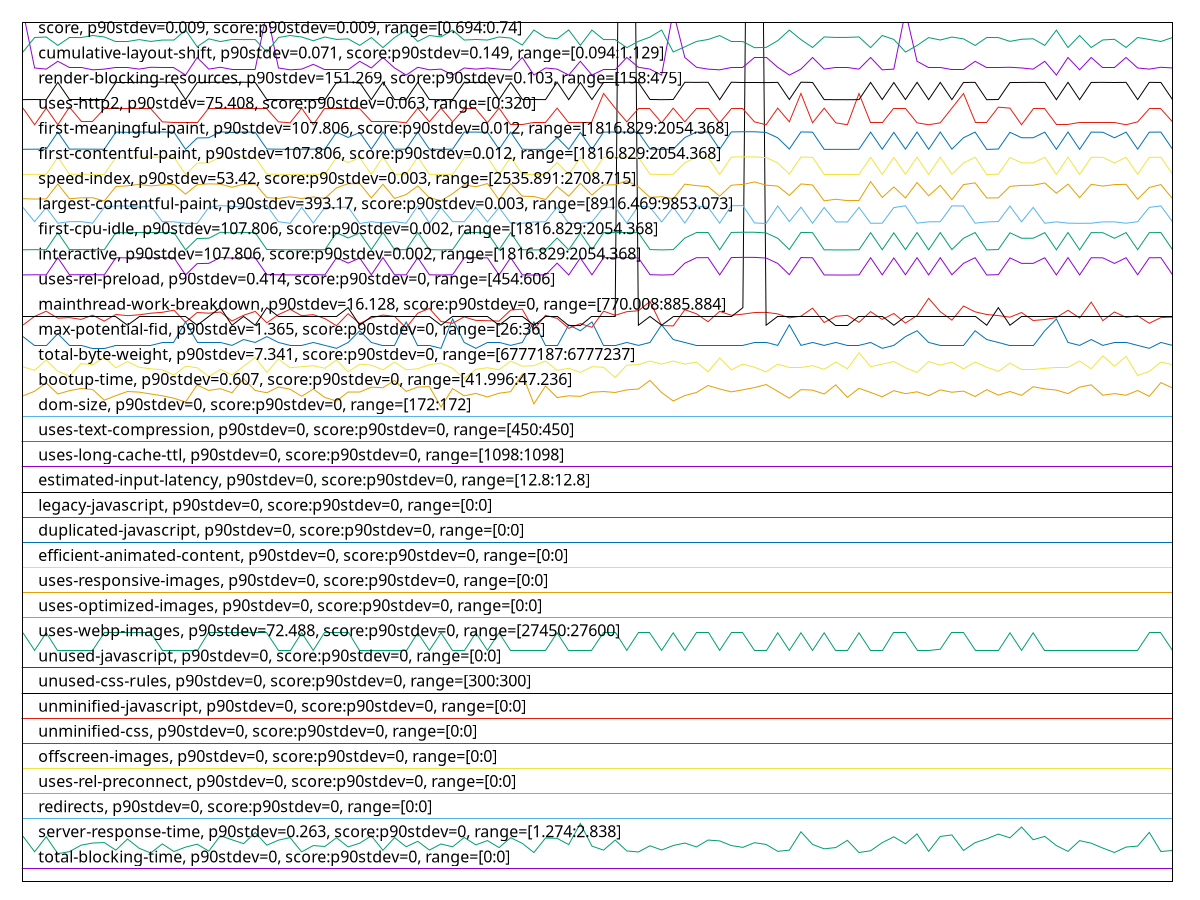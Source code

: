 reset

$totalBlockingTimeP90Stdev0ScoreP90Stdev0Range00 <<EOF
0 0.5
1 0.5
2 0.5
3 0.5
4 0.5
5 0.5
6 0.5
7 0.5
8 0.5
9 0.5
10 0.5
11 0.5
12 0.5
13 0.5
14 0.5
15 0.5
16 0.5
17 0.5
18 0.5
19 0.5
20 0.5
21 0.5
22 0.5
23 0.5
24 0.5
25 0.5
26 0.5
27 0.5
28 0.5
29 0.5
30 0.5
31 0.5
32 0.5
33 0.5
34 0.5
35 0.5
36 0.5
37 0.5
38 0.5
39 0.5
40 0.5
41 0.5
42 0.5
43 0.5
44 0.5
45 0.5
46 0.5
47 0.5
48 0.5
49 0.5
50 0.5
51 0.5
52 0.5
53 0.5
54 0.5
55 0.5
56 0.5
57 0.5
58 0.5
59 0.5
60 0.5
61 0.5
62 0.5
63 0.5
64 0.5
65 0.5
66 0.5
67 0.5
68 0.5
69 0.5
70 0.5
71 0.5
72 0.5
73 0.5
74 0.5
75 0.5
76 0.5
77 0.5
78 0.5
79 0.5
80 0.5
81 0.5
82 0.5
83 0.5
84 0.5
85 0.5
86 0.5
87 0.5
88 0.5
89 0.5
90 0.5
91 0.5
92 0.5
93 0.5
94 0.5
95 0.5
96 0.5
97 0.5
98 0.5
99 0.5
EOF

$serverResponseTimeP90Stdev0263ScoreP90Stdev0Range12742838 <<EOF
0 1.8014149286498353
1 1.1836322722283206
2 1.7806684961580679
3 1.106793633369923
4 1.1882425905598244
5 1.4448836443468716
6 1.5317113062568606
7 1.549384193194292
8 1.2481767288693744
9 1.6923040614709113
10 1.3242469813391877
11 1.1344555433589463
12 1.4963655323819978
13 1.1928529088913282
14 1.3680450054884743
15 1.4856081229418223
16 1.2097574094401755
17 1.8236981339187706
18 1.6600318331503843
19 1.5071229418221737
20 1.9481767288693745
21 1.4441152579582877
22 1.6462008781558726
23 1.747627881448957
24 1.1782535675082326
25 1.430284302963776
26 1.3941701427003295
27 1.7422491767288695
28 1.377265642151482
29 1.5247958287596048
30 1.8198562019758509
31 1.2412612513721186
32 1.7460911086717892
33 1.3834127332601536
34 1.6000976948408343
35 1.2512502744237102
36 1.4940603732162459
37 1.37880241492865
38 1.753006586169045
39 1.4571778265642152
40 1.6285279912184412
41 1.3503721185510429
42 1.7430175631174534
43 1.5186487376509332
44 1.1528968166849614
45 1.7307233809001097
46 1.7176608122941823
47 1.4694720087815585
48 2.3085499451152582
49 1.408001097694841
50 1.2497135016465422
51 1.6492744237102084
52 1.2174412733260154
53 1.1751800219538968
54 1.4226004390779363
55 1.253555433589462
56 1.431821075740944
57 1.5309429198682767
58 1.375728869374314
59 1.650042810098793
60 1.6154654226125138
61 1.4302843029637762
62 1.3588243688254666
63 1.5447738748627884
64 1.4748507135016466
65 1.201305159165752
66 1.2458715697036225
67 1.9804489571899013
68 1.4763874862788149
69 1.3004270032930845
70 1.3511405049396268
71 1.6385170142700332
72 1.1528968166849616
73 1.224356750823271
74 1.5470790340285403
75 1.7783633369923164
76 1.501744237102086
77 1.8959264544456644
78 1.199
79 1.79449945115258
80 1.8528968166849613
81 1.2343457738748627
82 1.54707903402854
83 1.6992195389681668
84 1.8882425905598244
85 1.7376388583973654
86 2.1694720087815593
87 1.6615686059275523
88 1.7968046103183313
89 1.4287475301866082
90 1.199
91 1.6269912184412734
92 1.524795828759605
93 1.3303940724478596
94 1.1552019758507135
95 1.3703501646542262
96 1.409537870472009
97 1.9550922063666303
98 1.1928529088913282
99 1.2358825466520307
EOF

$redirectsP90Stdev0ScoreP90Stdev0Range00 <<EOF
0 2.5
1 2.5
2 2.5
3 2.5
4 2.5
5 2.5
6 2.5
7 2.5
8 2.5
9 2.5
10 2.5
11 2.5
12 2.5
13 2.5
14 2.5
15 2.5
16 2.5
17 2.5
18 2.5
19 2.5
20 2.5
21 2.5
22 2.5
23 2.5
24 2.5
25 2.5
26 2.5
27 2.5
28 2.5
29 2.5
30 2.5
31 2.5
32 2.5
33 2.5
34 2.5
35 2.5
36 2.5
37 2.5
38 2.5
39 2.5
40 2.5
41 2.5
42 2.5
43 2.5
44 2.5
45 2.5
46 2.5
47 2.5
48 2.5
49 2.5
50 2.5
51 2.5
52 2.5
53 2.5
54 2.5
55 2.5
56 2.5
57 2.5
58 2.5
59 2.5
60 2.5
61 2.5
62 2.5
63 2.5
64 2.5
65 2.5
66 2.5
67 2.5
68 2.5
69 2.5
70 2.5
71 2.5
72 2.5
73 2.5
74 2.5
75 2.5
76 2.5
77 2.5
78 2.5
79 2.5
80 2.5
81 2.5
82 2.5
83 2.5
84 2.5
85 2.5
86 2.5
87 2.5
88 2.5
89 2.5
90 2.5
91 2.5
92 2.5
93 2.5
94 2.5
95 2.5
96 2.5
97 2.5
98 2.5
99 2.5
EOF

$usesRelPreconnectP90Stdev0ScoreP90Stdev0Range00 <<EOF
0 3.5
1 3.5
2 3.5
3 3.5
4 3.5
5 3.5
6 3.5
7 3.5
8 3.5
9 3.5
10 3.5
11 3.5
12 3.5
13 3.5
14 3.5
15 3.5
16 3.5
17 3.5
18 3.5
19 3.5
20 3.5
21 3.5
22 3.5
23 3.5
24 3.5
25 3.5
26 3.5
27 3.5
28 3.5
29 3.5
30 3.5
31 3.5
32 3.5
33 3.5
34 3.5
35 3.5
36 3.5
37 3.5
38 3.5
39 3.5
40 3.5
41 3.5
42 3.5
43 3.5
44 3.5
45 3.5
46 3.5
47 3.5
48 3.5
49 3.5
50 3.5
51 3.5
52 3.5
53 3.5
54 3.5
55 3.5
56 3.5
57 3.5
58 3.5
59 3.5
60 3.5
61 3.5
62 3.5
63 3.5
64 3.5
65 3.5
66 3.5
67 3.5
68 3.5
69 3.5
70 3.5
71 3.5
72 3.5
73 3.5
74 3.5
75 3.5
76 3.5
77 3.5
78 3.5
79 3.5
80 3.5
81 3.5
82 3.5
83 3.5
84 3.5
85 3.5
86 3.5
87 3.5
88 3.5
89 3.5
90 3.5
91 3.5
92 3.5
93 3.5
94 3.5
95 3.5
96 3.5
97 3.5
98 3.5
99 3.5
EOF

$offscreenImagesP90Stdev0ScoreP90Stdev0Range00 <<EOF
0 4.5
1 4.5
2 4.5
3 4.5
4 4.5
5 4.5
6 4.5
7 4.5
8 4.5
9 4.5
10 4.5
11 4.5
12 4.5
13 4.5
14 4.5
15 4.5
16 4.5
17 4.5
18 4.5
19 4.5
20 4.5
21 4.5
22 4.5
23 4.5
24 4.5
25 4.5
26 4.5
27 4.5
28 4.5
29 4.5
30 4.5
31 4.5
32 4.5
33 4.5
34 4.5
35 4.5
36 4.5
37 4.5
38 4.5
39 4.5
40 4.5
41 4.5
42 4.5
43 4.5
44 4.5
45 4.5
46 4.5
47 4.5
48 4.5
49 4.5
50 4.5
51 4.5
52 4.5
53 4.5
54 4.5
55 4.5
56 4.5
57 4.5
58 4.5
59 4.5
60 4.5
61 4.5
62 4.5
63 4.5
64 4.5
65 4.5
66 4.5
67 4.5
68 4.5
69 4.5
70 4.5
71 4.5
72 4.5
73 4.5
74 4.5
75 4.5
76 4.5
77 4.5
78 4.5
79 4.5
80 4.5
81 4.5
82 4.5
83 4.5
84 4.5
85 4.5
86 4.5
87 4.5
88 4.5
89 4.5
90 4.5
91 4.5
92 4.5
93 4.5
94 4.5
95 4.5
96 4.5
97 4.5
98 4.5
99 4.5
EOF

$unminifiedCssP90Stdev0ScoreP90Stdev0Range00 <<EOF
0 5.5
1 5.5
2 5.5
3 5.5
4 5.5
5 5.5
6 5.5
7 5.5
8 5.5
9 5.5
10 5.5
11 5.5
12 5.5
13 5.5
14 5.5
15 5.5
16 5.5
17 5.5
18 5.5
19 5.5
20 5.5
21 5.5
22 5.5
23 5.5
24 5.5
25 5.5
26 5.5
27 5.5
28 5.5
29 5.5
30 5.5
31 5.5
32 5.5
33 5.5
34 5.5
35 5.5
36 5.5
37 5.5
38 5.5
39 5.5
40 5.5
41 5.5
42 5.5
43 5.5
44 5.5
45 5.5
46 5.5
47 5.5
48 5.5
49 5.5
50 5.5
51 5.5
52 5.5
53 5.5
54 5.5
55 5.5
56 5.5
57 5.5
58 5.5
59 5.5
60 5.5
61 5.5
62 5.5
63 5.5
64 5.5
65 5.5
66 5.5
67 5.5
68 5.5
69 5.5
70 5.5
71 5.5
72 5.5
73 5.5
74 5.5
75 5.5
76 5.5
77 5.5
78 5.5
79 5.5
80 5.5
81 5.5
82 5.5
83 5.5
84 5.5
85 5.5
86 5.5
87 5.5
88 5.5
89 5.5
90 5.5
91 5.5
92 5.5
93 5.5
94 5.5
95 5.5
96 5.5
97 5.5
98 5.5
99 5.5
EOF

$unminifiedJavascriptP90Stdev0ScoreP90Stdev0Range00 <<EOF
0 6.5
1 6.5
2 6.5
3 6.5
4 6.5
5 6.5
6 6.5
7 6.5
8 6.5
9 6.5
10 6.5
11 6.5
12 6.5
13 6.5
14 6.5
15 6.5
16 6.5
17 6.5
18 6.5
19 6.5
20 6.5
21 6.5
22 6.5
23 6.5
24 6.5
25 6.5
26 6.5
27 6.5
28 6.5
29 6.5
30 6.5
31 6.5
32 6.5
33 6.5
34 6.5
35 6.5
36 6.5
37 6.5
38 6.5
39 6.5
40 6.5
41 6.5
42 6.5
43 6.5
44 6.5
45 6.5
46 6.5
47 6.5
48 6.5
49 6.5
50 6.5
51 6.5
52 6.5
53 6.5
54 6.5
55 6.5
56 6.5
57 6.5
58 6.5
59 6.5
60 6.5
61 6.5
62 6.5
63 6.5
64 6.5
65 6.5
66 6.5
67 6.5
68 6.5
69 6.5
70 6.5
71 6.5
72 6.5
73 6.5
74 6.5
75 6.5
76 6.5
77 6.5
78 6.5
79 6.5
80 6.5
81 6.5
82 6.5
83 6.5
84 6.5
85 6.5
86 6.5
87 6.5
88 6.5
89 6.5
90 6.5
91 6.5
92 6.5
93 6.5
94 6.5
95 6.5
96 6.5
97 6.5
98 6.5
99 6.5
EOF

$unusedCssRulesP90Stdev0ScoreP90Stdev0Range300300 <<EOF
0 7.5
1 7.5
2 7.5
3 7.5
4 7.5
5 7.5
6 7.5
7 7.5
8 7.5
9 7.5
10 7.5
11 7.5
12 7.5
13 7.5
14 7.5
15 7.5
16 7.5
17 7.5
18 7.5
19 7.5
20 7.5
21 7.5
22 7.5
23 7.5
24 7.5
25 7.5
26 7.5
27 7.5
28 7.5
29 7.5
30 7.5
31 7.5
32 7.5
33 7.5
34 7.5
35 7.5
36 7.5
37 7.5
38 7.5
39 7.5
40 7.5
41 7.5
42 7.5
43 7.5
44 7.5
45 7.5
46 7.5
47 7.5
48 7.5
49 7.5
50 7.5
51 7.5
52 7.5
53 7.5
54 7.5
55 7.5
56 7.5
57 7.5
58 7.5
59 7.5
60 7.5
61 7.5
62 7.5
63 7.5
64 7.5
65 7.5
66 7.5
67 7.5
68 7.5
69 7.5
70 7.5
71 7.5
72 7.5
73 7.5
74 7.5
75 7.5
76 7.5
77 7.5
78 7.5
79 7.5
80 7.5
81 7.5
82 7.5
83 7.5
84 7.5
85 7.5
86 7.5
87 7.5
88 7.5
89 7.5
90 7.5
91 7.5
92 7.5
93 7.5
94 7.5
95 7.5
96 7.5
97 7.5
98 7.5
99 7.5
EOF

$unusedJavascriptP90Stdev0ScoreP90Stdev0Range00 <<EOF
0 8.5
1 8.5
2 8.5
3 8.5
4 8.5
5 8.5
6 8.5
7 8.5
8 8.5
9 8.5
10 8.5
11 8.5
12 8.5
13 8.5
14 8.5
15 8.5
16 8.5
17 8.5
18 8.5
19 8.5
20 8.5
21 8.5
22 8.5
23 8.5
24 8.5
25 8.5
26 8.5
27 8.5
28 8.5
29 8.5
30 8.5
31 8.5
32 8.5
33 8.5
34 8.5
35 8.5
36 8.5
37 8.5
38 8.5
39 8.5
40 8.5
41 8.5
42 8.5
43 8.5
44 8.5
45 8.5
46 8.5
47 8.5
48 8.5
49 8.5
50 8.5
51 8.5
52 8.5
53 8.5
54 8.5
55 8.5
56 8.5
57 8.5
58 8.5
59 8.5
60 8.5
61 8.5
62 8.5
63 8.5
64 8.5
65 8.5
66 8.5
67 8.5
68 8.5
69 8.5
70 8.5
71 8.5
72 8.5
73 8.5
74 8.5
75 8.5
76 8.5
77 8.5
78 8.5
79 8.5
80 8.5
81 8.5
82 8.5
83 8.5
84 8.5
85 8.5
86 8.5
87 8.5
88 8.5
89 8.5
90 8.5
91 8.5
92 8.5
93 8.5
94 8.5
95 8.5
96 8.5
97 8.5
98 8.5
99 8.5
EOF

$usesWebpImagesP90Stdev72488ScoreP90Stdev0Range2745027600 <<EOF
0 9.898533333333347
1 9.198533333333359
2 9.898533333333347
3 9.198533333333359
4 9.198533333333359
5 9.198533333333359
6 9.198533333333359
7 9.898533333333347
8 9.898533333333347
9 9.898533333333347
10 9.898533333333347
11 9.898533333333347
12 9.198533333333359
13 9.198533333333359
14 9.198533333333359
15 9.198533333333359
16 9.898533333333347
17 9.898533333333347
18 9.898533333333347
19 9.898533333333347
20 9.898533333333347
21 9.898533333333347
22 9.198533333333359
23 9.198533333333359
24 9.898533333333347
25 9.198533333333359
26 9.898533333333347
27 9.898533333333347
28 9.898533333333347
29 9.198533333333359
30 9.198533333333359
31 9.198533333333359
32 9.198533333333359
33 9.198533333333359
34 9.898533333333347
35 9.198533333333359
36 9.898533333333347
37 9.198533333333359
38 9.198533333333359
39 9.898533333333347
40 9.198533333333359
41 9.898533333333347
42 9.198533333333359
43 9.198533333333359
44 9.198533333333359
45 9.198533333333359
46 9.898533333333347
47 9.198533333333359
48 9.198533333333359
49 9.198533333333359
50 9.898533333333347
51 9.898533333333347
52 9.198533333333359
53 9.898533333333347
54 9.898533333333347
55 9.198533333333359
56 9.898533333333347
57 9.198533333333359
58 9.898533333333347
59 9.898533333333347
60 9.198533333333359
61 9.898533333333347
62 9.898533333333347
63 9.198533333333359
64 9.198533333333359
65 9.898533333333347
66 9.198533333333359
67 9.898533333333347
68 9.198533333333359
69 9.898533333333347
70 9.198533333333359
71 9.198533333333359
72 9.898533333333347
73 9.198533333333359
74 9.198533333333359
75 9.898533333333347
76 9.898533333333347
77 9.198533333333359
78 9.198533333333359
79 9.245200000000011
80 9.898533333333347
81 9.898533333333347
82 9.198533333333359
83 9.198533333333359
84 9.198533333333359
85 9.898533333333347
86 9.198533333333359
87 9.898533333333347
88 9.198533333333359
89 9.198533333333359
90 9.198533333333359
91 9.198533333333359
92 9.198533333333359
93 9.198533333333359
94 9.198533333333359
95 9.198533333333359
96 9.198533333333359
97 9.898533333333347
98 9.898533333333347
99 9.198533333333359
EOF

$usesOptimizedImagesP90Stdev0ScoreP90Stdev0Range00 <<EOF
0 10.5
1 10.5
2 10.5
3 10.5
4 10.5
5 10.5
6 10.5
7 10.5
8 10.5
9 10.5
10 10.5
11 10.5
12 10.5
13 10.5
14 10.5
15 10.5
16 10.5
17 10.5
18 10.5
19 10.5
20 10.5
21 10.5
22 10.5
23 10.5
24 10.5
25 10.5
26 10.5
27 10.5
28 10.5
29 10.5
30 10.5
31 10.5
32 10.5
33 10.5
34 10.5
35 10.5
36 10.5
37 10.5
38 10.5
39 10.5
40 10.5
41 10.5
42 10.5
43 10.5
44 10.5
45 10.5
46 10.5
47 10.5
48 10.5
49 10.5
50 10.5
51 10.5
52 10.5
53 10.5
54 10.5
55 10.5
56 10.5
57 10.5
58 10.5
59 10.5
60 10.5
61 10.5
62 10.5
63 10.5
64 10.5
65 10.5
66 10.5
67 10.5
68 10.5
69 10.5
70 10.5
71 10.5
72 10.5
73 10.5
74 10.5
75 10.5
76 10.5
77 10.5
78 10.5
79 10.5
80 10.5
81 10.5
82 10.5
83 10.5
84 10.5
85 10.5
86 10.5
87 10.5
88 10.5
89 10.5
90 10.5
91 10.5
92 10.5
93 10.5
94 10.5
95 10.5
96 10.5
97 10.5
98 10.5
99 10.5
EOF

$usesResponsiveImagesP90Stdev0ScoreP90Stdev0Range00 <<EOF
0 11.5
1 11.5
2 11.5
3 11.5
4 11.5
5 11.5
6 11.5
7 11.5
8 11.5
9 11.5
10 11.5
11 11.5
12 11.5
13 11.5
14 11.5
15 11.5
16 11.5
17 11.5
18 11.5
19 11.5
20 11.5
21 11.5
22 11.5
23 11.5
24 11.5
25 11.5
26 11.5
27 11.5
28 11.5
29 11.5
30 11.5
31 11.5
32 11.5
33 11.5
34 11.5
35 11.5
36 11.5
37 11.5
38 11.5
39 11.5
40 11.5
41 11.5
42 11.5
43 11.5
44 11.5
45 11.5
46 11.5
47 11.5
48 11.5
49 11.5
50 11.5
51 11.5
52 11.5
53 11.5
54 11.5
55 11.5
56 11.5
57 11.5
58 11.5
59 11.5
60 11.5
61 11.5
62 11.5
63 11.5
64 11.5
65 11.5
66 11.5
67 11.5
68 11.5
69 11.5
70 11.5
71 11.5
72 11.5
73 11.5
74 11.5
75 11.5
76 11.5
77 11.5
78 11.5
79 11.5
80 11.5
81 11.5
82 11.5
83 11.5
84 11.5
85 11.5
86 11.5
87 11.5
88 11.5
89 11.5
90 11.5
91 11.5
92 11.5
93 11.5
94 11.5
95 11.5
96 11.5
97 11.5
98 11.5
99 11.5
EOF

$efficientAnimatedContentP90Stdev0ScoreP90Stdev0Range00 <<EOF
0 12.5
1 12.5
2 12.5
3 12.5
4 12.5
5 12.5
6 12.5
7 12.5
8 12.5
9 12.5
10 12.5
11 12.5
12 12.5
13 12.5
14 12.5
15 12.5
16 12.5
17 12.5
18 12.5
19 12.5
20 12.5
21 12.5
22 12.5
23 12.5
24 12.5
25 12.5
26 12.5
27 12.5
28 12.5
29 12.5
30 12.5
31 12.5
32 12.5
33 12.5
34 12.5
35 12.5
36 12.5
37 12.5
38 12.5
39 12.5
40 12.5
41 12.5
42 12.5
43 12.5
44 12.5
45 12.5
46 12.5
47 12.5
48 12.5
49 12.5
50 12.5
51 12.5
52 12.5
53 12.5
54 12.5
55 12.5
56 12.5
57 12.5
58 12.5
59 12.5
60 12.5
61 12.5
62 12.5
63 12.5
64 12.5
65 12.5
66 12.5
67 12.5
68 12.5
69 12.5
70 12.5
71 12.5
72 12.5
73 12.5
74 12.5
75 12.5
76 12.5
77 12.5
78 12.5
79 12.5
80 12.5
81 12.5
82 12.5
83 12.5
84 12.5
85 12.5
86 12.5
87 12.5
88 12.5
89 12.5
90 12.5
91 12.5
92 12.5
93 12.5
94 12.5
95 12.5
96 12.5
97 12.5
98 12.5
99 12.5
EOF

$duplicatedJavascriptP90Stdev0ScoreP90Stdev0Range00 <<EOF
0 13.5
1 13.5
2 13.5
3 13.5
4 13.5
5 13.5
6 13.5
7 13.5
8 13.5
9 13.5
10 13.5
11 13.5
12 13.5
13 13.5
14 13.5
15 13.5
16 13.5
17 13.5
18 13.5
19 13.5
20 13.5
21 13.5
22 13.5
23 13.5
24 13.5
25 13.5
26 13.5
27 13.5
28 13.5
29 13.5
30 13.5
31 13.5
32 13.5
33 13.5
34 13.5
35 13.5
36 13.5
37 13.5
38 13.5
39 13.5
40 13.5
41 13.5
42 13.5
43 13.5
44 13.5
45 13.5
46 13.5
47 13.5
48 13.5
49 13.5
50 13.5
51 13.5
52 13.5
53 13.5
54 13.5
55 13.5
56 13.5
57 13.5
58 13.5
59 13.5
60 13.5
61 13.5
62 13.5
63 13.5
64 13.5
65 13.5
66 13.5
67 13.5
68 13.5
69 13.5
70 13.5
71 13.5
72 13.5
73 13.5
74 13.5
75 13.5
76 13.5
77 13.5
78 13.5
79 13.5
80 13.5
81 13.5
82 13.5
83 13.5
84 13.5
85 13.5
86 13.5
87 13.5
88 13.5
89 13.5
90 13.5
91 13.5
92 13.5
93 13.5
94 13.5
95 13.5
96 13.5
97 13.5
98 13.5
99 13.5
EOF

$legacyJavascriptP90Stdev0ScoreP90Stdev0Range00 <<EOF
0 14.5
1 14.5
2 14.5
3 14.5
4 14.5
5 14.5
6 14.5
7 14.5
8 14.5
9 14.5
10 14.5
11 14.5
12 14.5
13 14.5
14 14.5
15 14.5
16 14.5
17 14.5
18 14.5
19 14.5
20 14.5
21 14.5
22 14.5
23 14.5
24 14.5
25 14.5
26 14.5
27 14.5
28 14.5
29 14.5
30 14.5
31 14.5
32 14.5
33 14.5
34 14.5
35 14.5
36 14.5
37 14.5
38 14.5
39 14.5
40 14.5
41 14.5
42 14.5
43 14.5
44 14.5
45 14.5
46 14.5
47 14.5
48 14.5
49 14.5
50 14.5
51 14.5
52 14.5
53 14.5
54 14.5
55 14.5
56 14.5
57 14.5
58 14.5
59 14.5
60 14.5
61 14.5
62 14.5
63 14.5
64 14.5
65 14.5
66 14.5
67 14.5
68 14.5
69 14.5
70 14.5
71 14.5
72 14.5
73 14.5
74 14.5
75 14.5
76 14.5
77 14.5
78 14.5
79 14.5
80 14.5
81 14.5
82 14.5
83 14.5
84 14.5
85 14.5
86 14.5
87 14.5
88 14.5
89 14.5
90 14.5
91 14.5
92 14.5
93 14.5
94 14.5
95 14.5
96 14.5
97 14.5
98 14.5
99 14.5
EOF

$estimatedInputLatencyP90Stdev0ScoreP90Stdev0Range128128 <<EOF
0 15.500000000000185
1 15.500000000000185
2 15.500000000000185
3 15.500000000000185
4 15.500000000000185
5 15.500000000000185
6 15.500000000000185
7 15.500000000000185
8 15.500000000000185
9 15.500000000000185
10 15.500000000000185
11 15.500000000000185
12 15.500000000000185
13 15.500000000000185
14 15.500000000000185
15 15.500000000000185
16 15.500000000000185
17 15.500000000000185
18 15.500000000000185
19 15.500000000000185
20 15.500000000000185
21 15.500000000000185
22 15.500000000000185
23 15.500000000000185
24 15.500000000000185
25 15.500000000000185
26 15.500000000000185
27 15.500000000000185
28 15.500000000000185
29 15.500000000000185
30 15.500000000000185
31 15.500000000000185
32 15.500000000000185
33 15.500000000000185
34 15.500000000000185
35 15.500000000000185
36 15.500000000000185
37 15.500000000000185
38 15.500000000000185
39 15.500000000000185
40 15.500000000000185
41 15.500000000000185
42 15.500000000000185
43 15.500000000000185
44 15.500000000000185
45 15.500000000000185
46 15.500000000000185
47 15.500000000000185
48 15.500000000000185
49 15.500000000000185
50 15.500000000000185
51 15.500000000000185
52 15.500000000000185
53 15.500000000000185
54 15.500000000000185
55 15.500000000000185
56 15.500000000000185
57 15.500000000000185
58 15.500000000000185
59 15.500000000000185
60 15.500000000000185
61 15.500000000000185
62 15.500000000000185
63 15.500000000000185
64 15.500000000000185
65 15.500000000000185
66 15.500000000000185
67 15.500000000000185
68 15.500000000000185
69 15.500000000000185
70 15.500000000000185
71 15.500000000000185
72 15.500000000000185
73 15.500000000000185
74 15.500000000000185
75 15.500000000000185
76 15.500000000000185
77 15.500000000000185
78 15.500000000000185
79 15.500000000000185
80 15.500000000000185
81 15.500000000000185
82 15.500000000000185
83 15.500000000000185
84 15.500000000000185
85 15.500000000000185
86 15.500000000000185
87 15.500000000000185
88 15.500000000000185
89 15.500000000000185
90 15.500000000000185
91 15.500000000000185
92 15.500000000000185
93 15.500000000000185
94 15.500000000000185
95 15.500000000000185
96 15.500000000000185
97 15.500000000000185
98 15.500000000000185
99 15.500000000000185
EOF

$usesLongCacheTtlP90Stdev0ScoreP90Stdev0Range10981098 <<EOF
0 16.5
1 16.5
2 16.5
3 16.5
4 16.5
5 16.5
6 16.5
7 16.5
8 16.5
9 16.5
10 16.5
11 16.5
12 16.5
13 16.5
14 16.5
15 16.5
16 16.5
17 16.5
18 16.5
19 16.5
20 16.5
21 16.5
22 16.5
23 16.5
24 16.5
25 16.5
26 16.5
27 16.5
28 16.5
29 16.5
30 16.5
31 16.5
32 16.5
33 16.5
34 16.5
35 16.5
36 16.5
37 16.5
38 16.5
39 16.5
40 16.5
41 16.5
42 16.5
43 16.5
44 16.5
45 16.5
46 16.5
47 16.5
48 16.5
49 16.5
50 16.5
51 16.5
52 16.5
53 16.5
54 16.5
55 16.5
56 16.5
57 16.5
58 16.5
59 16.5
60 16.5
61 16.5
62 16.5
63 16.5
64 16.5
65 16.5
66 16.5
67 16.5
68 16.5
69 16.5
70 16.5
71 16.5
72 16.5
73 16.5
74 16.5
75 16.5
76 16.5
77 16.5
78 16.5
79 16.5
80 16.5
81 16.5
82 16.5
83 16.5
84 16.5
85 16.5
86 16.5
87 16.5
88 16.5
89 16.5
90 16.5
91 16.5
92 16.5
93 16.5
94 16.5
95 16.5
96 16.5
97 16.5
98 16.5
99 16.5
EOF

$usesTextCompressionP90Stdev0ScoreP90Stdev0Range450450 <<EOF
0 17.5
1 17.5
2 17.5
3 17.5
4 17.5
5 17.5
6 17.5
7 17.5
8 17.5
9 17.5
10 17.5
11 17.5
12 17.5
13 17.5
14 17.5
15 17.5
16 17.5
17 17.5
18 17.5
19 17.5
20 17.5
21 17.5
22 17.5
23 17.5
24 17.5
25 17.5
26 17.5
27 17.5
28 17.5
29 17.5
30 17.5
31 17.5
32 17.5
33 17.5
34 17.5
35 17.5
36 17.5
37 17.5
38 17.5
39 17.5
40 17.5
41 17.5
42 17.5
43 17.5
44 17.5
45 17.5
46 17.5
47 17.5
48 17.5
49 17.5
50 17.5
51 17.5
52 17.5
53 17.5
54 17.5
55 17.5
56 17.5
57 17.5
58 17.5
59 17.5
60 17.5
61 17.5
62 17.5
63 17.5
64 17.5
65 17.5
66 17.5
67 17.5
68 17.5
69 17.5
70 17.5
71 17.5
72 17.5
73 17.5
74 17.5
75 17.5
76 17.5
77 17.5
78 17.5
79 17.5
80 17.5
81 17.5
82 17.5
83 17.5
84 17.5
85 17.5
86 17.5
87 17.5
88 17.5
89 17.5
90 17.5
91 17.5
92 17.5
93 17.5
94 17.5
95 17.5
96 17.5
97 17.5
98 17.5
99 17.5
EOF

$domSizeP90Stdev0ScoreP90Stdev0Range172172 <<EOF
0 18.5
1 18.5
2 18.5
3 18.5
4 18.5
5 18.5
6 18.5
7 18.5
8 18.5
9 18.5
10 18.5
11 18.5
12 18.5
13 18.5
14 18.5
15 18.5
16 18.5
17 18.5
18 18.5
19 18.5
20 18.5
21 18.5
22 18.5
23 18.5
24 18.5
25 18.5
26 18.5
27 18.5
28 18.5
29 18.5
30 18.5
31 18.5
32 18.5
33 18.5
34 18.5
35 18.5
36 18.5
37 18.5
38 18.5
39 18.5
40 18.5
41 18.5
42 18.5
43 18.5
44 18.5
45 18.5
46 18.5
47 18.5
48 18.5
49 18.5
50 18.5
51 18.5
52 18.5
53 18.5
54 18.5
55 18.5
56 18.5
57 18.5
58 18.5
59 18.5
60 18.5
61 18.5
62 18.5
63 18.5
64 18.5
65 18.5
66 18.5
67 18.5
68 18.5
69 18.5
70 18.5
71 18.5
72 18.5
73 18.5
74 18.5
75 18.5
76 18.5
77 18.5
78 18.5
79 18.5
80 18.5
81 18.5
82 18.5
83 18.5
84 18.5
85 18.5
86 18.5
87 18.5
88 18.5
89 18.5
90 18.5
91 18.5
92 18.5
93 18.5
94 18.5
95 18.5
96 18.5
97 18.5
98 18.5
99 18.5
EOF

$bootupTimeP90Stdev0607ScoreP90Stdev0Range4199647236 <<EOF
0 19.329889046941673
1 19.51409957325746
2 19.84269132290185
3 19.404568990042673
4 19.537001422475107
5 19.62462588904694
6 19.582805120910383
7 19.158623044096725
8 19.340842105263157
9 19.504142247510664
10 19.479248933143666
11 19.40556472261735
12 19.333871977240396
13 19.236290184921764
14 19.08593456614509
15 19.76303271692745
16 19.5469587482219
17 19.615664295874822
18 19.456347083926026
19 20.014953058321478
20 19.543971550497865
21 19.454355618776667
22 19.684369843527737
23 19.594753911806542
24 19.31495305832148
25 19.6017240398293
26 19.26616216216216
27 19.12576386913229
28 19.483231863442384
29 19.48223613086771
30 19.678395448079655
31 19.65449786628734
32 19.944256045519204
33 19.508125177809386
34 19.680386913229015
35 19.698310099573256
36 18.886788051209102
37 19.61964722617354
38 19.331880512091036
39 19.42846657183499
40 19.28508108108108
41 19.436432432432433
42 19.496176386913227
43 20.191197724039828
44 19.00826742532005
45 19.723203413940254
46 19.26317496443812
47 19.333871977240396
48 19.30997439544808
49 19.476261735419627
50 19.502150782361305
51 19.46530867709815
52 19.56786913229018
53 19.603715504978663
54 19.9442560455192
55 19.46431294452347
56 19.126759601706972
57 19.341837837837836
58 19.46530867709815
59 19.744113798008534
60 19.60371550497866
61 19.49020199146515
62 19.571852062588903
63 19.660472261735414
64 19.78095590327169
65 19.509120910384066
66 19.23728591749644
67 19.57981792318634
68 19.55791180654338
69 19.403573257467993
70 19.76900711237553
71 19.27014509246088
72 19.63259174964438
73 19.46730014224751
74 19.29304694167852
75 19.53799715504978
76 19.417513513513512
77 19.492193456614505
78 19.339846372688477
79 19.567869132290184
80 19.474270270270267
81 19.520073968705546
82 19.304995732574678
83 19.5768307254623
84 19.358765291607394
85 19.503146514935985
86 19.351795163584633
87 19.694327169274537
88 19.606702702702698
89 19.55990327169274
90 19.41850924608819
91 19.677399715504976
92 19.770998577524892
93 19.35577809388335
94 19.42050071123755
95 19.355778093883355
96 19.544967283072545
97 19.311965860597436
98 19.858623044096724
99 19.643544807965856
EOF

$totalByteWeightP90Stdev7341ScoreP90Stdev0Range67771876777237 <<EOF
0 20.49073529409361
1 20.34661764703924
2 20.75838235291303
3 20.30544117646059
4 20.120147058798466
5 20.61426470585866
6 20.57308823528001
7 20.861323529388756
8 20.449558823514963
9 20.69661764704506
10 20.470147058804287
11 20.408382352936314
12 20.367205882328562
13 20.161323529406218
14 20.511323529382935
15 20.449558823514963
16 20.099558823509142
17 20.387794117617887
18 20.161323529406218
19 20.511323529382935
20 20.861323529388756
21 20.26426470585284
22 20.799558823520783
23 20.449558823514963
24 20.49073529409361
25 20.531911764701363
26 20.42897058822564
27 20.75838235291303
28 20.284852941171266
29 20.593676470569335
30 20.552499999990687
31 20.367205882328562
32 20.676029411755735
33 20.367205882328562
34 20.408382352936314
35 20.57308823528001
36 20.634852941147983
37 20.42897058822564
38 20.01720588232274
39 20.387794117617887
40 20.449558823514963
41 20.367205882328562
42 20.717205882334383
43 20.511323529382935
44 20.531911764701363
45 20.717205882334383
46 20.34661764703924
47 20.42897058822564
48 20.26426470585284
49 20.49073529409361
50 20.470147058804287
51 20.058382352930494
52 20.552499999990687
53 20.57308823528001
54 20.717205882334383
55 20.593676470569335
56 20.717205882334383
57 20.593676470569335
58 20.676029411755735
59 20.284852941171266
60 20.84073529409943
61 20.367205882328562
62 20.593676470569335
63 20.470147058804287
64 20.284852941171266
65 20.593676470569335
66 20.470147058804287
67 20.470147058804287
68 20.531911764701363
69 20.387794117617887
70 20.676029411755735
71 20.408382352936314
72 21.04661764705088
73 20.49073529409361
74 20.593676470569335
75 20.69661764704506
76 20.449558823514963
77 20.26426470585284
78 20.69661764704506
79 20.552499999990687
80 20.676029411755735
81 20.408382352936314
82 20.676029411755735
83 20.470147058804287
84 20.30544117646059
85 20.634852941147983
86 20.367205882328562
87 20.367205882328562
88 20.42897058822564
89 20.470147058804287
90 20.470147058804287
91 20.717205882334383
92 20.408382352936314
93 20.92308823528583
94 20.511323529382935
95 20.902499999996508
96 20.14073529408779
97 20.30544117646059
98 20.676029411755735
99 20.57308823528001
EOF

$maxPotentialFidP90Stdev1365ScoreP90Stdev0Range2636 <<EOF
0 21.689
1 21.339
2 21.339
3 21.805666666666667
4 21.339
5 21.339
6 21.22233333333333
7 21.22233333333333
8 21.339
9 21.339
10 21.339
11 21.339
12 21.455666666666666
13 21.455666666666666
14 22.272333333333332
15 21.455666666666666
16 21.455666666666666
17 21.455666666666666
18 21.339
19 21.572333333333333
20 21.455666666666666
21 21.689
22 21.455666666666666
23 21.339
24 21.339
25 21.455666666666666
26 21.339
27 21.22233333333333
28 21.455666666666666
29 21.922333333333334
30 21.455666666666666
31 21.339
32 21.339
33 22.272333333333332
34 21.339
35 21.339
36 21.22233333333333
37 22.389
38 21.455666666666666
39 21.22233333333333
40 21.455666666666666
41 21.455666666666666
42 21.339
43 21.455666666666666
44 22.272333333333332
45 21.339
46 21.339
47 22.155666666666665
48 21.922333333333334
49 22.272333333333332
50 21.339
51 21.339
52 21.455666666666666
53 21.339
54 21.455666666666666
55 22.155666666666665
56 21.572333333333333
57 21.455666666666666
58 21.339
59 21.339
60 21.339
61 21.339
62 21.339
63 21.455666666666666
64 21.455666666666666
65 21.339
66 22.155666666666665
67 21.339
68 21.455666666666666
69 21.339
70 21.455666666666666
71 21.339
72 21.339
73 21.455666666666666
74 21.22233333333333
75 21.339
76 21.689
77 21.922333333333334
78 21.455666666666666
79 21.339
80 21.339
81 21.339
82 21.922333333333334
83 21.572333333333333
84 21.455666666666666
85 21.339
86 21.339
87 21.339
88 21.922333333333334
89 22.389
90 21.455666666666666
91 21.339
92 21.572333333333333
93 21.339
94 21.455666666666666
95 21.455666666666666
96 21.339
97 21.22233333333333
98 21.455666666666666
99 21.339
EOF

$mainthreadWorkBreakdownP90Stdev16128ScoreP90Stdev0Range770008885884 <<EOF
0 22.149453453453454
1 22.494541398541408
2 22.6980163020163
3 22.421825825825827
4 22.44520634920635
5 22.37377777777778
6 22.541259545259535
7 22.304966108966106
8 22.571418275418274
9 22.523069927069926
10 22.555888459888465
11 22.62019562419562
12 22.65618876018876
13 22.740658944658936
14 22.260435864435877
15 22.648123552123547
16 22.621225225225224
17 22.66644187044186
18 22.310114114114114
19 22.53915744315745
20 22.692224796224796
21 22.239157443157445
22 22.564640068640067
23 22.774807378807374
24 22.520152724152716
25 22.56451136851137
26 22.404966108966107
27 22.123155727155726
28 22.60029000429001
29 22.207926211926207
30 22.43323723723723
31 22.54692235092235
32 22.4923963963964
33 22.040015444015452
34 22.621868725868726
35 22.81122951522952
36 22.290851994852005
37 22.220410124410133
38 22.474507078507088
39 22.334567138567145
40 22.321396825396832
41 22.305952809952814
42 22.746450450450453
43 22.780341484341477
44 21.96940197340198
45 22.537613041613042
46 22.415519519519517
47 22.017492921492934
48 22.205695409695416
49 22.059835263835268
50 22.7014912054912
51 22.53769884169884
52 22.67991248391248
53 22.719123123123126
54 23.085446589446576
55 22.131349635349636
56 22.113245817245822
57 22.76073616473616
58 22.59754440154439
59 22.28085628485629
60 22.69368339768339
61 22.539071643071644
62 22.582872586872575
63 22.647265551265562
64 22.65490175890175
65 22.593340197340193
66 22.436111540111547
67 22.501963105963107
68 22.823155727155726
69 22.249625053625053
70 22.497287001287
71 22.536326040326042
72 22.257990561990564
73 22.683558987558982
74 22.373348777348774
75 22.60908451308451
76 22.22757443157443
77 22.527102531102535
78 23.212173316173303
79 22.681928785928775
80 22.344348348348348
81 22.9068966108966
82 22.675107679107676
83 22.569702273702283
84 22.524528528528535
85 22.46236636636637
86 22.64773745173744
87 22.330191334191333
88 22.368672672672673
89 22.44799485199485
90 22.737698841698844
91 22.430105534105543
92 23.06202316602315
93 22.324356928356924
94 22.668844272844268
95 22.457904761904764
96 22.51513341913342
97 22.219423423423425
98 22.447051051051055
99 22.464640068640062
EOF

$usesRelPreloadP90Stdev0414ScoreP90Stdev0Range454606 <<EOF
0 22.49200000000002
1 22.49200000000002
2 22.49200000000002
3 22.49200000000002
4 22.49200000000002
5 22.49200000000002
6 22.49200000000002
7 22.49200000000002
8 22.49200000000002
9 22.141999999999996
10 22.49200000000002
11 22.49200000000002
12 22.49200000000002
13 22.49200000000002
14 22.49200000000002
15 22.141999999999996
16 22.49200000000002
17 22.842000000000013
18 22.141999999999996
19 22.49200000000002
20 22.141999999999996
21 22.842000000000013
22 22.49200000000002
23 22.49200000000002
24 22.49200000000002
25 22.49200000000002
26 22.49200000000002
27 22.49200000000002
28 22.842000000000013
29 22.141999999999996
30 22.49200000000002
31 22.49200000000002
32 22.49200000000002
33 22.49200000000002
34 22.49200000000002
35 22.49200000000002
36 22.141999999999996
37 22.49200000000002
38 22.49200000000002
39 22.49200000000002
40 22.49200000000002
41 22.141999999999996
42 22.49200000000002
43 22.49200000000002
44 22.141999999999996
45 22.49200000000002
46 22.49200000000002
47 22.141999999999996
48 22.141999999999996
49 22.49200000000002
50 22.49200000000002
51 22.49200000000002
52 74.99200000000002
53 22.141999999999996
54 22.49200000000002
55 22.141999999999996
56 22.49200000000002
57 22.49200000000002
58 22.49200000000002
59 22.49200000000002
60 22.49200000000002
61 22.49200000000002
62 22.842000000000013
63 75.34200000000001
64 22.141999999999996
65 22.49200000000002
66 22.49200000000002
67 22.49200000000002
68 22.49200000000002
69 22.49200000000002
70 22.141999999999996
71 22.141999999999996
72 22.49200000000002
73 22.49200000000002
74 22.49200000000002
75 22.141999999999996
76 22.49200000000002
77 22.49200000000002
78 22.49200000000002
79 22.49200000000002
80 22.49200000000002
81 22.49200000000002
82 22.49200000000002
83 22.141999999999996
84 22.842000000000013
85 22.141999999999996
86 22.49200000000002
87 22.49200000000002
88 22.49200000000002
89 22.49200000000002
90 22.49200000000002
91 22.49200000000002
92 22.49200000000002
93 22.49200000000002
94 22.49200000000002
95 22.49200000000002
96 22.49200000000002
97 22.49200000000002
98 22.49200000000002
99 22.49200000000002
EOF

$interactiveP90Stdev107806ScoreP90Stdev0002Range18168292054368 <<EOF
0 24.144382710171563
1 24.150205116111437
2 24.146956932646916
3 24.830337653862298
4 24.15082271592633
5 24.152412101040753
6 24.149883560780335
7 24.14782667455723
8 24.827973895877182
9 24.82188822392591
10 24.833218599780785
11 24.831456571490442
12 24.834323278796482
13 24.829091181997647
14 24.144354826222184
15 24.594316634110672
16 24.60531981851702
17 24.842423121133514
18 24.814300230042583
19 24.83643860265817
20 24.82039020324136
21 24.15674894508197
22 24.149423178977877
23 24.14416675788278
24 24.147066095342346
25 24.15256219974697
26 24.14687061105895
27 24.82616603705302
28 24.61615599586487
29 24.8161076439101
30 24.149634978338028
31 24.835544091494953
32 24.150089427385304
33 24.14839532914184
34 24.83269043625032
35 24.149127727769596
36 24.141498204599962
37 24.151703136795987
38 24.829247806734568
39 24.82911609956943
40 24.824196658968916
41 24.14206418944474
42 24.831373067961195
43 24.147743022709104
44 24.139066961524602
45 24.146669787295895
46 24.614585002291527
47 24.142185217650542
48 24.81903100902817
49 24.146748692939873
50 24.829983913334313
51 24.831046914744825
52 24.835090235723197
53 24.822270441678793
54 24.153745784406645
55 24.140910861836513
56 24.15177610968478
57 24.6125290059817
58 24.829634919010477
59 24.832185707102845
60 24.146621138703367
61 24.835081188271538
62 24.843698663498575
63 24.842352817984555
64 24.816558533304264
65 24.602674996254947
66 24.152958507793418
67 24.835542311668394
68 24.82673217021668
69 24.14262068188122
70 24.141189701330273
71 24.139611588450705
72 24.145435774217137
73 24.827642699818902
74 24.14837486113645
75 24.819791884880818
76 24.151574396008442
77 24.831197310088797
78 24.144803342514273
79 24.830291081734085
80 24.151324923652858
81 24.604726839636143
82 24.830629990374103
83 24.140315213215807
84 24.15535474761318
85 24.820288604808795
86 24.605172982826158
87 24.60409470457104
88 24.827756460399602
89 24.144598662460343
90 24.832892446564415
91 24.143698663498576
92 24.828631690108466
93 24.82421801688759
94 24.602594014146653
95 24.82861997291697
96 24.15011731133468
97 24.826650891470628
98 24.830118735195924
99 24.149966619352945
EOF

$firstCpuIdleP90Stdev107806ScoreP90Stdev0002Range18168292054368 <<EOF
0 25.144382710171563
1 25.150205116111437
2 25.146956932646916
3 25.830337653862298
4 25.15082271592633
5 25.152412101040753
6 25.149883560780335
7 25.14782667455723
8 25.827973895877182
9 25.82188822392591
10 25.833218599780785
11 25.831456571490442
12 25.834323278796482
13 25.829091181997647
14 25.144354826222184
15 25.594316634110672
16 25.60531981851702
17 25.842423121133514
18 25.814300230042583
19 25.83643860265817
20 25.82039020324136
21 25.15674894508197
22 25.149423178977877
23 25.14416675788278
24 25.147066095342346
25 25.15256219974697
26 25.14687061105895
27 25.82616603705302
28 25.61615599586487
29 25.8161076439101
30 25.149634978338028
31 25.835544091494953
32 25.150089427385304
33 25.14839532914184
34 25.83269043625032
35 25.149127727769596
36 25.141498204599962
37 25.151703136795987
38 25.829247806734568
39 25.82911609956943
40 25.824196658968916
41 25.14206418944474
42 25.831373067961195
43 25.147743022709104
44 25.139066961524602
45 25.146669787295895
46 25.614585002291527
47 25.142185217650542
48 25.81903100902817
49 25.146748692939873
50 25.829983913334313
51 25.831046914744825
52 25.835090235723197
53 25.822270441678793
54 25.153745784406645
55 25.140910861836513
56 25.15177610968478
57 25.6125290059817
58 25.829634919010477
59 25.832185707102845
60 25.146621138703367
61 25.835081188271538
62 25.843698663498575
63 25.842352817984555
64 25.816558533304264
65 25.602674996254947
66 25.152958507793418
67 25.835542311668394
68 25.82673217021668
69 25.14262068188122
70 25.141189701330273
71 25.139611588450705
72 25.145435774217137
73 25.827642699818902
74 25.14837486113645
75 25.819791884880818
76 25.151574396008442
77 25.831197310088797
78 25.144803342514273
79 25.830291081734085
80 25.151324923652858
81 25.604726839636143
82 25.830629990374103
83 25.140315213215807
84 25.15535474761318
85 25.820288604808795
86 25.605172982826158
87 25.60409470457104
88 25.827756460399602
89 25.144598662460343
90 25.832892446564415
91 25.143698663498576
92 25.828631690108466
93 25.82421801688759
94 25.602594014146653
95 25.82861997291697
96 25.15011731133468
97 25.826650891470628
98 25.830118735195924
99 25.149966619352945
EOF

$largestContentfulPaintP90Stdev39317ScoreP90Stdev0003Range89164699853073 <<EOF
0 26.8311302557655
1 26.263158499539067
2 26.830914379858434
3 26.203925103050338
4 26.2638206610277
5 26.265357778144594
6 26.20576286370223
7 26.835167941813623
8 26.89045789346357
9 26.88501659550791
10 26.838104371582233
11 26.893700673743933
12 26.2645277934931
13 26.25996190772384
14 26.19989951579292
15 26.19227065755732
16 26.83315908599887
17 26.903447923701304
18 26.876625475411544
19 26.840927612978707
20 26.826647805996274
21 26.902170359886842
22 26.26232862902711
23 26.199464415885767
24 26.834231617162086
25 26.208555287424275
26 26.83217158878917
27 26.83173861948667
28 26.842997533444645
29 26.191902443417636
30 26.262655372469098
31 26.208348352447448
32 26.263079362794848
33 26.203447885654796
34 26.89464053672105
35 26.204816875236737
36 26.828035742741008
37 26.264747321865283
38 26.26005283888666
39 26.834387227394707
40 26.2557591378617
41 26.828673782741266
42 26.204710268911114
43 26.202373147793903
44 26.251367847534368
45 26.259352098235222
46 26.841749607862756
47 26.1975953810013
48 26.194275632627882
49 26.259496180374818
50 26.835161283674083
51 26.836215552511717
52 26.207891680168196
53 26.885358024903397
54 26.84171517576972
55 26.253229919907202
56 26.839553182745604
57 26.207843513284455
58 26.891902443417635
59 26.837231204140025
60 26.201473499979592
61 26.896826803419597
62 26.904593123701762
63 26.21401343998459
64 26.192182655975888
65 26.887976271695138
66 26.266090515912328
67 26.840273593443563
68 26.20091216174681
69 26.829104279020505
70 26.253618945488753
71 26.251068459534245
72 26.8324304953009
73 26.20152783039822
74 26.204150871050427
75 26.825978567856467
76 26.89637191932639
77 26.204771675980904
78 26.257438967443765
79 26.261275159166225
80 26.89346866611593
81 26.887672203974084
82 26.2041537245388
83 26.252765333953526
84 26.2686124669831
85 26.883571779228266
86 26.258692714141937
87 26.832214391114768
88 26.201767637561105
89 26.25711975721108
90 26.205950052539517
91 26.19890992602508
92 26.202533171421873
93 26.255878375629187
94 26.256337102420066
95 26.20240293821252
96 26.263107631352998
97 26.832246730649665
98 26.892395678394575
99 26.262908610050594
EOF

$speedIndexP90Stdev5342ScoreP90Stdev0003Range25358912708715 <<EOF
0 27.180987543647724
1 27.164930533194973
2 27.169760376730302
3 27.763005459464665
4 27.17746116944059
5 27.21230479363307
6 27.21820360831491
7 27.086730222082693
8 27.66376393603339
9 27.690583459545486
10 27.752051834192976
11 27.686474827222824
12 27.73098918369677
13 27.747736855986155
14 27.360407522334768
15 27.73905586006208
16 27.769271063617147
17 27.758774158678307
18 27.63306245774423
19 27.752955662228267
20 27.769196398428377
21 27.225195467882052
22 27.188153573562342
23 27.25551950974925
24 27.185482207678966
25 27.247490565625256
26 27.193149043231188
27 27.609793958769693
28 27.7737369625007
29 27.778668148220728
30 27.21024916703199
31 27.75352771229566
32 27.189307495905105
33 27.3432486452625
34 27.68532481753583
35 27.21675996487891
36 27.099890227188638
37 27.376659484913812
38 27.73384762036322
39 27.65281596682169
40 27.780506736302144
41 27.135476500419784
42 27.78516863016307
43 27.279232178304703
44 27.265332937538687
45 27.14619547309809
46 27.661176637187886
47 27.279536528729942
48 27.791073199143497
49 27.32188462827985
50 27.72488961309425
51 27.730065299325997
52 27.8938122340193
53 27.652254094051308
54 27.230374346224313
55 27.257733344367175
56 27.17844666469501
57 27.757428129101946
58 27.69946222733338
59 27.66088166564478
60 27.280951820059926
61 27.71531344549914
62 27.7462751426674
63 27.846195473098092
64 27.718629056713347
65 27.681029948494732
66 27.310749491637637
67 27.765998482919485
68 27.72433469868288
69 27.092146637491062
70 27.157097873681217
71 27.10192564637689
72 27.108029388955117
73 27.85870995284191
74 27.22766443010088
75 27.647272357164184
76 27.20942856385554
77 27.823633066413333
78 27.29497316860866
79 27.70821232177032
80 27.142559353302495
81 27.74060637066085
82 27.808137237201116
83 27.20788453638621
84 27.211844112421446
85 27.66808757966237
86 27.708374242513898
87 27.712674310708536
88 27.804456308279825
89 27.395677965504063
90 27.76030660918415
91 27.22033658146818
92 27.750848161261793
93 27.68078817080047
94 27.739917282705896
95 27.751350374168005
96 27.158018693585127
97 27.624124409203482
98 27.73918686832024
99 27.178791332908183
EOF

$firstContentfulPaintP90Stdev107806ScoreP90Stdev0012Range18168292054368 <<EOF
0 28.144382710171563
1 28.150205116111437
2 28.146956932646916
3 28.830337653862298
4 28.15082271592633
5 28.152412101040753
6 28.149883560780335
7 28.14782667455723
8 28.827973895877182
9 28.82188822392591
10 28.833218599780785
11 28.831456571490442
12 28.834323278796482
13 28.829091181997647
14 28.144354826222184
15 28.594316634110672
16 28.60531981851702
17 28.842423121133514
18 28.814300230042583
19 28.83643860265817
20 28.82039020324136
21 28.15674894508197
22 28.149423178977877
23 28.14416675788278
24 28.147066095342346
25 28.15256219974697
26 28.14687061105895
27 28.82616603705302
28 28.61615599586487
29 28.8161076439101
30 28.149634978338028
31 28.835544091494953
32 28.150089427385304
33 28.14839532914184
34 28.83269043625032
35 28.149127727769596
36 28.141498204599962
37 28.151703136795987
38 28.829247806734568
39 28.82911609956943
40 28.824196658968916
41 28.14206418944474
42 28.831373067961195
43 28.147743022709104
44 28.139066961524602
45 28.146669787295895
46 28.614585002291527
47 28.142185217650542
48 28.81903100902817
49 28.146748692939873
50 28.829983913334313
51 28.831046914744825
52 28.835090235723197
53 28.822270441678793
54 28.153745784406645
55 28.140910861836513
56 28.15177610968478
57 28.6125290059817
58 28.829634919010477
59 28.832185707102845
60 28.146621138703367
61 28.835081188271538
62 28.843698663498575
63 28.842352817984555
64 28.816558533304264
65 28.602674996254947
66 28.152958507793418
67 28.835542311668394
68 28.82673217021668
69 28.14262068188122
70 28.141189701330273
71 28.139611588450705
72 28.145435774217137
73 28.827642699818902
74 28.14837486113645
75 28.819791884880818
76 28.151574396008442
77 28.831197310088797
78 28.144803342514273
79 28.830291081734085
80 28.151324923652858
81 28.604726839636143
82 28.830629990374103
83 28.140315213215807
84 28.15535474761318
85 28.820288604808795
86 28.605172982826158
87 28.60409470457104
88 28.827756460399602
89 28.144598662460343
90 28.832892446564415
91 28.143698663498576
92 28.828631690108466
93 28.82421801688759
94 28.602594014146653
95 28.82861997291697
96 28.15011731133468
97 28.826650891470628
98 28.830118735195924
99 28.149966619352945
EOF

$firstMeaningfulPaintP90Stdev107806ScoreP90Stdev0012Range18168292054368 <<EOF
0 29.144382710171563
1 29.150205116111437
2 29.146956932646916
3 29.830337653862298
4 29.15082271592633
5 29.152412101040753
6 29.149883560780335
7 29.14782667455723
8 29.827973895877182
9 29.82188822392591
10 29.833218599780785
11 29.831456571490442
12 29.834323278796482
13 29.829091181997647
14 29.144354826222184
15 29.594316634110672
16 29.60531981851702
17 29.842423121133514
18 29.814300230042583
19 29.83643860265817
20 29.82039020324136
21 29.15674894508197
22 29.149423178977877
23 29.14416675788278
24 29.147066095342346
25 29.15256219974697
26 29.14687061105895
27 29.82616603705302
28 29.61615599586487
29 29.8161076439101
30 29.149634978338028
31 29.835544091494953
32 29.150089427385304
33 29.14839532914184
34 29.83269043625032
35 29.149127727769596
36 29.141498204599962
37 29.151703136795987
38 29.829247806734568
39 29.82911609956943
40 29.824196658968916
41 29.14206418944474
42 29.831373067961195
43 29.147743022709104
44 29.139066961524602
45 29.146669787295895
46 29.614585002291527
47 29.142185217650542
48 29.81903100902817
49 29.146748692939873
50 29.829983913334313
51 29.831046914744825
52 29.835090235723197
53 29.822270441678793
54 29.153745784406645
55 29.140910861836513
56 29.15177610968478
57 29.6125290059817
58 29.829634919010477
59 29.832185707102845
60 29.146621138703367
61 29.835081188271538
62 29.843698663498575
63 29.842352817984555
64 29.816558533304264
65 29.602674996254947
66 29.152958507793418
67 29.835542311668394
68 29.82673217021668
69 29.14262068188122
70 29.141189701330273
71 29.139611588450705
72 29.145435774217137
73 29.827642699818902
74 29.14837486113645
75 29.819791884880818
76 29.151574396008442
77 29.831197310088797
78 29.144803342514273
79 29.830291081734085
80 29.151324923652858
81 29.604726839636143
82 29.830629990374103
83 29.140315213215807
84 29.15535474761318
85 29.820288604808795
86 29.605172982826158
87 29.60409470457104
88 29.827756460399602
89 29.144598662460343
90 29.832892446564415
91 29.143698663498576
92 29.828631690108466
93 29.82421801688759
94 29.602594014146653
95 29.82861997291697
96 29.15011731133468
97 29.826650891470628
98 29.830118735195924
99 29.149966619352945
EOF

$usesHttp2P90Stdev75408ScoreP90Stdev0063Range0320 <<EOF
0 30.782722222222223
1 30.12161111111111
2 30.782722222222223
3 30.12161111111111
4 30.82161111111111
5 30.23827777777778
6 30.23827777777778
7 30.782722222222223
8 30.782722222222223
9 30.782722222222223
10 30.782722222222223
11 30.782722222222223
12 30.23827777777778
13 30.19938888888889
14 30.19938888888889
15 30.19938888888889
16 30.782722222222223
17 30.782722222222223
18 30.782722222222223
19 30.782722222222223
20 30.782722222222223
21 30.782722222222223
22 30.23827777777778
23 30.19938888888889
24 30.782722222222223
25 30.12161111111111
26 30.782722222222223
27 30.782722222222223
28 30.782722222222223
29 30.782722222222223
30 30.23827777777778
31 30.23827777777778
32 30.23827777777778
33 30.19938888888889
34 30.782722222222223
35 30.23827777777778
36 30.782722222222223
37 30.23827777777778
38 30.782722222222223
39 30.782722222222223
40 30.19938888888889
41 30.782722222222223
42 30.12161111111111
43 30.12161111111111
44 30.19938888888889
45 30.19938888888889
46 30.782722222222223
47 30.19938888888889
48 30.19938888888889
49 30.19938888888889
50 31.366055555555555
51 30.782722222222223
52 30.23827777777778
53 30.782722222222223
54 30.782722222222223
55 30.19938888888889
56 30.782722222222223
57 30.23827777777778
58 30.782722222222223
59 30.782722222222223
60 30.19938888888889
61 30.782722222222223
62 30.782722222222223
63 30.23827777777778
64 30.12161111111111
65 30.782722222222223
66 30.23827777777778
67 31.366055555555555
68 30.19938888888889
69 30.782722222222223
70 30.19938888888889
71 30.12161111111111
72 31.366055555555555
73 30.19938888888889
74 30.19938888888889
75 30.782722222222223
76 30.782722222222223
77 30.19938888888889
78 30.12161111111111
79 30.19938888888889
80 30.782722222222223
81 31.366055555555555
82 30.19938888888889
83 30.19938888888889
84 30.82161111111111
85 30.782722222222223
86 30.12161111111111
87 30.782722222222223
88 30.782722222222223
89 30.12161111111111
90 30.12161111111111
91 30.19938888888889
92 30.19938888888889
93 30.19938888888889
94 30.19938888888889
95 30.12161111111111
96 30.23827777777778
97 30.782722222222223
98 30.782722222222223
99 30.23827777777778
EOF

$renderBlockingResourcesP90Stdev151269ScoreP90Stdev0103Range158475 <<EOF
0 31.121778481012658
1 31.126208860759494
2 31.119563291139244
3 31.808487341772153
4 31.123993670886076
5 31.123993670886076
6 31.123993670886076
7 31.123993670886076
8 31.808487341772153
9 31.8018417721519
10 31.81291772151899
11 31.81070253164557
12 31.815132911392407
13 31.808487341772153
14 31.121778481012658
15 31.79962658227848
16 31.808487341772153
17 31.817348101265825
18 31.795196202531645
19 31.815132911392407
20 31.8018417721519
21 31.128424050632912
22 31.123993670886076
23 31.119563291139244
24 31.123993670886076
25 31.126208860759494
26 31.121778481012658
27 31.808487341772153
28 31.817348101265825
29 31.79962658227848
30 31.121778481012658
31 31.815132911392407
32 31.123993670886076
33 31.119563291139244
34 31.81070253164557
35 31.123993670886076
36 31.121778481012658
37 31.126208860759494
38 31.81070253164557
39 31.808487341772153
40 31.804056962025317
41 31.119563291139244
42 31.81070253164557
43 31.119563291139244
44 31.119563291139244
45 31.121778481012658
46 31.815132911392407
47 31.119563291139244
48 31.8018417721519
49 31.123993670886076
50 31.81070253164557
51 31.81070253164557
52 31.81291772151899
53 31.804056962025317
54 31.128424050632912
55 31.119563291139244
56 31.126208860759494
57 31.81291772151899
58 31.808487341772153
59 31.81291772151899
60 31.119563291139244
61 31.815132911392407
62 31.819563291139243
63 31.819563291139243
64 31.79962658227848
65 31.808487341772153
66 31.126208860759494
67 31.815132911392407
68 31.806272151898735
69 31.121778481012658
70 31.119563291139244
71 31.117348101265826
72 31.121778481012658
73 31.806272151898735
74 31.123993670886076
75 31.8018417721519
76 31.126208860759494
77 31.81070253164557
78 31.121778481012658
79 31.808487341772153
80 31.121778481012658
81 31.806272151898735
82 31.808487341772153
83 31.119563291139244
84 31.126208860759494
85 31.8018417721519
86 31.806272151898735
87 31.808487341772153
88 31.806272151898735
89 31.121778481012658
90 31.81070253164557
91 31.119563291139244
92 31.806272151898735
93 31.808487341772153
94 31.804056962025317
95 31.808487341772153
96 31.123993670886076
97 31.808487341772153
98 31.806272151898735
99 31.123993670886076
EOF

$cumulativeLayoutShiftP90Stdev0071ScoreP90Stdev0149Range00941129 <<EOF
0 34.63398057245301
1 32.382316606340574
2 32.33617558270934
3 32.646939884028484
4 32.382316606340574
5 32.382316606340574
6 32.30838835058286
7 32.33617558270934
8 32.41010383846705
9 32.41010383846705
10 32.33617558270934
11 32.41010383846705
12 32.382316606340574
13 32.382316606340574
14 32.09944352794223
15 32.79944352794223
16 32.33617558270934
17 32.41010383846705
18 32.33617558270934
19 32.33617558270934
20 32.33617558270934
21 34.63398057245301
22 32.382316606340574
23 32.30838835058286
24 32.33617558270934
25 32.52645373090072
26 32.33617558270934
27 32.33617558270934
28 32.33617558270934
29 32.646939884028484
30 32.382316606340574
31 32.79944352794223
32 32.382316606340574
33 32.09944352794223
34 32.41010383846705
35 32.30838835058286
36 32.33617558270934
37 32.09944352794223
38 32.382316606340574
39 32.33617558270934
40 32.382316606340574
41 32.33617558270934
42 32.30838835058286
43 32.79944352794223
44 32.09944352794223
45 32.382316606340574
46 32.33617558270934
47 32.09944352794223
48 32.646939884028484
49 32.09944352794223
50 32.33617558270934
51 32.33617558270934
52 32.79944352794223
53 32.41010383846705
54 32.33617558270934
55 32.09944352794223
56 34.63398057245301
57 32.79944352794223
58 32.41010383846705
59 32.33617558270934
60 32.30838835058286
61 32.41010383846705
62 32.41010383846705
63 32.79944352794223
64 32.79944352794223
65 32.41010383846705
66 32.09944352794223
67 32.33617558270934
68 32.79944352794223
69 32.33617558270934
70 32.382316606340574
71 32.382316606340574
72 32.33617558270934
73 32.79944352794223
74 32.30838835058286
75 32.33617558270934
76 34.63398057245301
77 32.646939884028484
78 32.382316606340574
79 32.382316606340574
80 32.33617558270934
81 32.33617558270934
82 32.646939884028484
83 32.382316606340574
84 32.382316606340574
85 32.41010383846705
86 32.382316606340574
87 32.33617558270934
88 32.646939884028484
89 32.09944352794223
90 32.79944352794223
91 32.30838835058286
92 32.79944352794223
93 32.382316606340574
94 32.382316606340574
95 32.79944352794223
96 32.382316606340574
97 32.33617558270934
98 32.41010383846705
99 32.382316606340574
EOF

$scoreP90Stdev0009ScoreP90Stdev0009Range0694074 <<EOF
0 33.01901341817349
1 33.59486597593059
2 33.614523512094394
3 33.28026813102523
4 33.594344492685146
5 33.59291789735552
6 33.67378683529977
7 33.61702864226639
8 33.439544609384356
9 33.439548227956394
10 33.51165056536417
11 33.43806297691935
12 33.49298814813308
13 33.49336319791503
14 33.8921339385095
15 33.228737219691
16 33.54165065290951
17 33.43334290363898
18 33.517597361698876
19 33.5110577769543
20 33.513193494019745
21 33.0138611947154
22 33.594216563113385
23 33.67349514590986
24 33.613866650189195
25 33.46592610495338
26 33.61370152228595
27 33.51839491721645
28 33.53975018036149
29 33.28248033581217
30 33.59342941683859
31 33.19483942166878
32 33.5940651159816
33 33.89210798015567
34 33.4379013397102
35 33.67397338785399
36 33.61746273178062
37 33.88652818784159
38 33.49388291450331
39 33.51623679389511
40 33.49302627148869
41 33.61621428481133
42 33.57210305993625
43 33.29445306240632
44 33.8925065918832
45 33.596076105965686
46 33.54440476126746
47 33.89533092336271
48 33.28140986001263
49 33.889277902779995
50 33.513284058003606
51 33.51289259414904
52 33.18927790277999
53 33.44096593927978
54 33.611436706422204
55 33.8924700002654
56 33.01808564061486
57 33.224643142015566
58 33.437875798834035
59 33.515389960371394
60 33.672244856597
61 33.436319415474806
62 33.43361768007474
63 33.18977389554312
64 33.20000585758379
65 33.46905789587207
66 33.88864339916681
67 33.51069119733254
68 33.1977462183779
69 33.61756977832973
70 33.59661173195539
71 33.5987516962028
72 33.61666007739538
73 33.1922029832119
74 33.6737209140428
75 33.51806771073243
76 33.015090517489035
77 33.27766346282675
78 33.59132583531644
79 33.49466187767252
80 33.61282650304399
81 33.54095477849945
82 33.27840963829922
83 33.59504593657932
84 33.59244014368973
85 33.44069502949297
86 33.52493269739816
87 33.54407120407811
88 33.279127286496646
89 33.887026316918636
90 33.19511050453255
91 33.67477960015016
92 33.196321861601874
93 33.49693721937026
94 33.524172464869416
95 33.196312604690675
96 33.59510828941775
97 33.51776199584302
98 33.43623326086856
99 33.59444121359975
EOF

unset key
unset tics
set xrange [0:99]
set yrange [0:34.2]

set label "total-blocking-time, p90stdev=0, score:p90stdev=0, range=[0:0]" at character 4.2, first 1 left front
set label "server-response-time, p90stdev=0.263, score:p90stdev=0, range=[1.274:2.838]" at character 4.2, first 2 left front
set label "redirects, p90stdev=0, score:p90stdev=0, range=[0:0]" at character 4.2, first 3 left front
set label "uses-rel-preconnect, p90stdev=0, score:p90stdev=0, range=[0:0]" at character 4.2, first 4 left front
set label "offscreen-images, p90stdev=0, score:p90stdev=0, range=[0:0]" at character 4.2, first 5 left front
set label "unminified-css, p90stdev=0, score:p90stdev=0, range=[0:0]" at character 4.2, first 6 left front
set label "unminified-javascript, p90stdev=0, score:p90stdev=0, range=[0:0]" at character 4.2, first 7 left front
set label "unused-css-rules, p90stdev=0, score:p90stdev=0, range=[300:300]" at character 4.2, first 8 left front
set label "unused-javascript, p90stdev=0, score:p90stdev=0, range=[0:0]" at character 4.2, first 9 left front
set label "uses-webp-images, p90stdev=72.488, score:p90stdev=0, range=[27450:27600]" at character 4.2, first 10 left front
set label "uses-optimized-images, p90stdev=0, score:p90stdev=0, range=[0:0]" at character 4.2, first 11 left front
set label "uses-responsive-images, p90stdev=0, score:p90stdev=0, range=[0:0]" at character 4.2, first 12 left front
set label "efficient-animated-content, p90stdev=0, score:p90stdev=0, range=[0:0]" at character 4.2, first 13 left front
set label "duplicated-javascript, p90stdev=0, score:p90stdev=0, range=[0:0]" at character 4.2, first 14 left front
set label "legacy-javascript, p90stdev=0, score:p90stdev=0, range=[0:0]" at character 4.2, first 15 left front
set label "estimated-input-latency, p90stdev=0, score:p90stdev=0, range=[12.8:12.8]" at character 4.2, first 16 left front
set label "uses-long-cache-ttl, p90stdev=0, score:p90stdev=0, range=[1098:1098]" at character 4.2, first 17 left front
set label "uses-text-compression, p90stdev=0, score:p90stdev=0, range=[450:450]" at character 4.2, first 18 left front
set label "dom-size, p90stdev=0, score:p90stdev=0, range=[172:172]" at character 4.2, first 19 left front
set label "bootup-time, p90stdev=0.607, score:p90stdev=0, range=[41.996:47.236]" at character 4.2, first 20 left front
set label "total-byte-weight, p90stdev=7.341, score:p90stdev=0, range=[6777187:6777237]" at character 4.2, first 21 left front
set label "max-potential-fid, p90stdev=1.365, score:p90stdev=0, range=[26:36]" at character 4.2, first 22 left front
set label "mainthread-work-breakdown, p90stdev=16.128, score:p90stdev=0, range=[770.008:885.884]" at character 4.2, first 23 left front
set label "uses-rel-preload, p90stdev=0.414, score:p90stdev=0, range=[454:606]" at character 4.2, first 24 left front
set label "interactive, p90stdev=107.806, score:p90stdev=0.002, range=[1816.829:2054.368]" at character 4.2, first 25 left front
set label "first-cpu-idle, p90stdev=107.806, score:p90stdev=0.002, range=[1816.829:2054.368]" at character 4.2, first 26 left front
set label "largest-contentful-paint, p90stdev=393.17, score:p90stdev=0.003, range=[8916.469:9853.073]" at character 4.2, first 27 left front
set label "speed-index, p90stdev=53.42, score:p90stdev=0.003, range=[2535.891:2708.715]" at character 4.2, first 28 left front
set label "first-contentful-paint, p90stdev=107.806, score:p90stdev=0.012, range=[1816.829:2054.368]" at character 4.2, first 29 left front
set label "first-meaningful-paint, p90stdev=107.806, score:p90stdev=0.012, range=[1816.829:2054.368]" at character 4.2, first 30 left front
set label "uses-http2, p90stdev=75.408, score:p90stdev=0.063, range=[0:320]" at character 4.2, first 31 left front
set label "render-blocking-resources, p90stdev=151.269, score:p90stdev=0.103, range=[158:475]" at character 4.2, first 32 left front
set label "cumulative-layout-shift, p90stdev=0.071, score:p90stdev=0.149, range=[0.094:1.129]" at character 4.2, first 33 left front
set label "score, p90stdev=0.009, score:p90stdev=0.009, range=[0.694:0.74]" at character 4.2, first 34 left front
set terminal svg size 640, 4080 enhanced background rgb 'white'
set output "report_00007_2020-12-11T15:55:29.892Z/correlation/pages+cached+noexternal/correlation.svg"

plot $totalBlockingTimeP90Stdev0ScoreP90Stdev0Range00 with line, \
     $serverResponseTimeP90Stdev0263ScoreP90Stdev0Range12742838 with line, \
     $redirectsP90Stdev0ScoreP90Stdev0Range00 with line, \
     $usesRelPreconnectP90Stdev0ScoreP90Stdev0Range00 with line, \
     $offscreenImagesP90Stdev0ScoreP90Stdev0Range00 with line, \
     $unminifiedCssP90Stdev0ScoreP90Stdev0Range00 with line, \
     $unminifiedJavascriptP90Stdev0ScoreP90Stdev0Range00 with line, \
     $unusedCssRulesP90Stdev0ScoreP90Stdev0Range300300 with line, \
     $unusedJavascriptP90Stdev0ScoreP90Stdev0Range00 with line, \
     $usesWebpImagesP90Stdev72488ScoreP90Stdev0Range2745027600 with line, \
     $usesOptimizedImagesP90Stdev0ScoreP90Stdev0Range00 with line, \
     $usesResponsiveImagesP90Stdev0ScoreP90Stdev0Range00 with line, \
     $efficientAnimatedContentP90Stdev0ScoreP90Stdev0Range00 with line, \
     $duplicatedJavascriptP90Stdev0ScoreP90Stdev0Range00 with line, \
     $legacyJavascriptP90Stdev0ScoreP90Stdev0Range00 with line, \
     $estimatedInputLatencyP90Stdev0ScoreP90Stdev0Range128128 with line, \
     $usesLongCacheTtlP90Stdev0ScoreP90Stdev0Range10981098 with line, \
     $usesTextCompressionP90Stdev0ScoreP90Stdev0Range450450 with line, \
     $domSizeP90Stdev0ScoreP90Stdev0Range172172 with line, \
     $bootupTimeP90Stdev0607ScoreP90Stdev0Range4199647236 with line, \
     $totalByteWeightP90Stdev7341ScoreP90Stdev0Range67771876777237 with line, \
     $maxPotentialFidP90Stdev1365ScoreP90Stdev0Range2636 with line, \
     $mainthreadWorkBreakdownP90Stdev16128ScoreP90Stdev0Range770008885884 with line, \
     $usesRelPreloadP90Stdev0414ScoreP90Stdev0Range454606 with line, \
     $interactiveP90Stdev107806ScoreP90Stdev0002Range18168292054368 with line, \
     $firstCpuIdleP90Stdev107806ScoreP90Stdev0002Range18168292054368 with line, \
     $largestContentfulPaintP90Stdev39317ScoreP90Stdev0003Range89164699853073 with line, \
     $speedIndexP90Stdev5342ScoreP90Stdev0003Range25358912708715 with line, \
     $firstContentfulPaintP90Stdev107806ScoreP90Stdev0012Range18168292054368 with line, \
     $firstMeaningfulPaintP90Stdev107806ScoreP90Stdev0012Range18168292054368 with line, \
     $usesHttp2P90Stdev75408ScoreP90Stdev0063Range0320 with line, \
     $renderBlockingResourcesP90Stdev151269ScoreP90Stdev0103Range158475 with line, \
     $cumulativeLayoutShiftP90Stdev0071ScoreP90Stdev0149Range00941129 with line, \
     $scoreP90Stdev0009ScoreP90Stdev0009Range0694074 with line

reset
